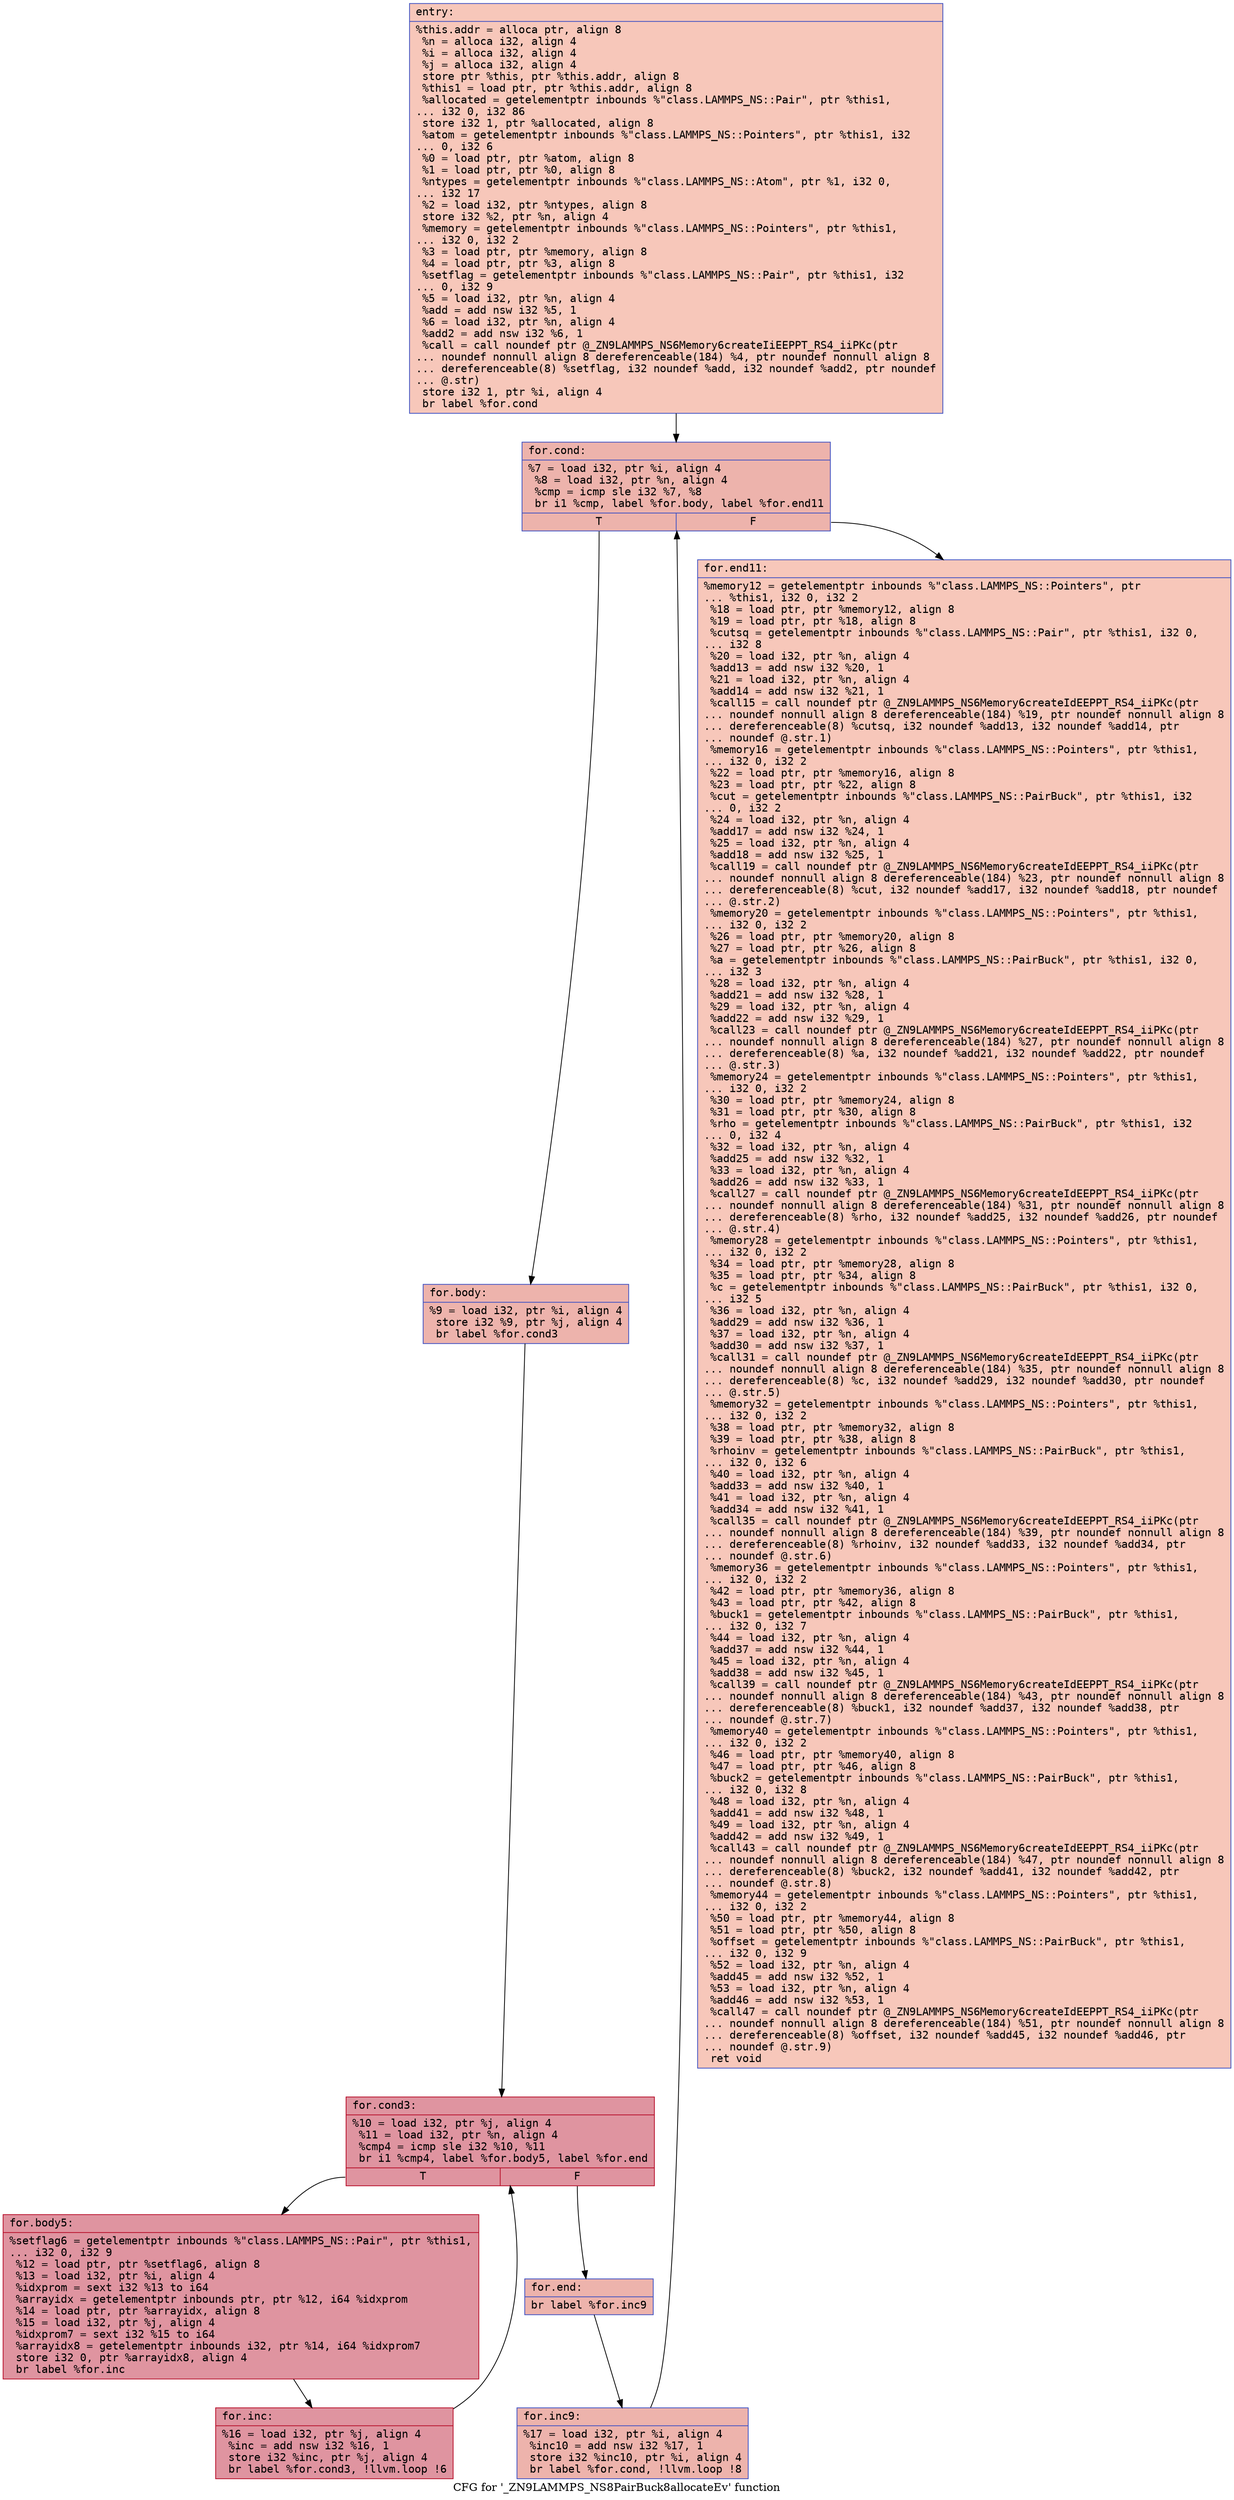 digraph "CFG for '_ZN9LAMMPS_NS8PairBuck8allocateEv' function" {
	label="CFG for '_ZN9LAMMPS_NS8PairBuck8allocateEv' function";

	Node0x5564f35e5580 [shape=record,color="#3d50c3ff", style=filled, fillcolor="#ec7f6370" fontname="Courier",label="{entry:\l|  %this.addr = alloca ptr, align 8\l  %n = alloca i32, align 4\l  %i = alloca i32, align 4\l  %j = alloca i32, align 4\l  store ptr %this, ptr %this.addr, align 8\l  %this1 = load ptr, ptr %this.addr, align 8\l  %allocated = getelementptr inbounds %\"class.LAMMPS_NS::Pair\", ptr %this1,\l... i32 0, i32 86\l  store i32 1, ptr %allocated, align 8\l  %atom = getelementptr inbounds %\"class.LAMMPS_NS::Pointers\", ptr %this1, i32\l... 0, i32 6\l  %0 = load ptr, ptr %atom, align 8\l  %1 = load ptr, ptr %0, align 8\l  %ntypes = getelementptr inbounds %\"class.LAMMPS_NS::Atom\", ptr %1, i32 0,\l... i32 17\l  %2 = load i32, ptr %ntypes, align 8\l  store i32 %2, ptr %n, align 4\l  %memory = getelementptr inbounds %\"class.LAMMPS_NS::Pointers\", ptr %this1,\l... i32 0, i32 2\l  %3 = load ptr, ptr %memory, align 8\l  %4 = load ptr, ptr %3, align 8\l  %setflag = getelementptr inbounds %\"class.LAMMPS_NS::Pair\", ptr %this1, i32\l... 0, i32 9\l  %5 = load i32, ptr %n, align 4\l  %add = add nsw i32 %5, 1\l  %6 = load i32, ptr %n, align 4\l  %add2 = add nsw i32 %6, 1\l  %call = call noundef ptr @_ZN9LAMMPS_NS6Memory6createIiEEPPT_RS4_iiPKc(ptr\l... noundef nonnull align 8 dereferenceable(184) %4, ptr noundef nonnull align 8\l... dereferenceable(8) %setflag, i32 noundef %add, i32 noundef %add2, ptr noundef\l... @.str)\l  store i32 1, ptr %i, align 4\l  br label %for.cond\l}"];
	Node0x5564f35e5580 -> Node0x5564f35e64d0[tooltip="entry -> for.cond\nProbability 100.00%" ];
	Node0x5564f35e64d0 [shape=record,color="#3d50c3ff", style=filled, fillcolor="#d6524470" fontname="Courier",label="{for.cond:\l|  %7 = load i32, ptr %i, align 4\l  %8 = load i32, ptr %n, align 4\l  %cmp = icmp sle i32 %7, %8\l  br i1 %cmp, label %for.body, label %for.end11\l|{<s0>T|<s1>F}}"];
	Node0x5564f35e64d0:s0 -> Node0x5564f35e6720[tooltip="for.cond -> for.body\nProbability 96.88%" ];
	Node0x5564f35e64d0:s1 -> Node0x5564f35e67a0[tooltip="for.cond -> for.end11\nProbability 3.12%" ];
	Node0x5564f35e6720 [shape=record,color="#3d50c3ff", style=filled, fillcolor="#d6524470" fontname="Courier",label="{for.body:\l|  %9 = load i32, ptr %i, align 4\l  store i32 %9, ptr %j, align 4\l  br label %for.cond3\l}"];
	Node0x5564f35e6720 -> Node0x5564f35e69f0[tooltip="for.body -> for.cond3\nProbability 100.00%" ];
	Node0x5564f35e69f0 [shape=record,color="#b70d28ff", style=filled, fillcolor="#b70d2870" fontname="Courier",label="{for.cond3:\l|  %10 = load i32, ptr %j, align 4\l  %11 = load i32, ptr %n, align 4\l  %cmp4 = icmp sle i32 %10, %11\l  br i1 %cmp4, label %for.body5, label %for.end\l|{<s0>T|<s1>F}}"];
	Node0x5564f35e69f0:s0 -> Node0x5564f35e6c90[tooltip="for.cond3 -> for.body5\nProbability 96.88%" ];
	Node0x5564f35e69f0:s1 -> Node0x5564f35e6d10[tooltip="for.cond3 -> for.end\nProbability 3.12%" ];
	Node0x5564f35e6c90 [shape=record,color="#b70d28ff", style=filled, fillcolor="#b70d2870" fontname="Courier",label="{for.body5:\l|  %setflag6 = getelementptr inbounds %\"class.LAMMPS_NS::Pair\", ptr %this1,\l... i32 0, i32 9\l  %12 = load ptr, ptr %setflag6, align 8\l  %13 = load i32, ptr %i, align 4\l  %idxprom = sext i32 %13 to i64\l  %arrayidx = getelementptr inbounds ptr, ptr %12, i64 %idxprom\l  %14 = load ptr, ptr %arrayidx, align 8\l  %15 = load i32, ptr %j, align 4\l  %idxprom7 = sext i32 %15 to i64\l  %arrayidx8 = getelementptr inbounds i32, ptr %14, i64 %idxprom7\l  store i32 0, ptr %arrayidx8, align 4\l  br label %for.inc\l}"];
	Node0x5564f35e6c90 -> Node0x5564f35d21e0[tooltip="for.body5 -> for.inc\nProbability 100.00%" ];
	Node0x5564f35d21e0 [shape=record,color="#b70d28ff", style=filled, fillcolor="#b70d2870" fontname="Courier",label="{for.inc:\l|  %16 = load i32, ptr %j, align 4\l  %inc = add nsw i32 %16, 1\l  store i32 %inc, ptr %j, align 4\l  br label %for.cond3, !llvm.loop !6\l}"];
	Node0x5564f35d21e0 -> Node0x5564f35e69f0[tooltip="for.inc -> for.cond3\nProbability 100.00%" ];
	Node0x5564f35e6d10 [shape=record,color="#3d50c3ff", style=filled, fillcolor="#d6524470" fontname="Courier",label="{for.end:\l|  br label %for.inc9\l}"];
	Node0x5564f35e6d10 -> Node0x5564f35d2610[tooltip="for.end -> for.inc9\nProbability 100.00%" ];
	Node0x5564f35d2610 [shape=record,color="#3d50c3ff", style=filled, fillcolor="#d6524470" fontname="Courier",label="{for.inc9:\l|  %17 = load i32, ptr %i, align 4\l  %inc10 = add nsw i32 %17, 1\l  store i32 %inc10, ptr %i, align 4\l  br label %for.cond, !llvm.loop !8\l}"];
	Node0x5564f35d2610 -> Node0x5564f35e64d0[tooltip="for.inc9 -> for.cond\nProbability 100.00%" ];
	Node0x5564f35e67a0 [shape=record,color="#3d50c3ff", style=filled, fillcolor="#ec7f6370" fontname="Courier",label="{for.end11:\l|  %memory12 = getelementptr inbounds %\"class.LAMMPS_NS::Pointers\", ptr\l... %this1, i32 0, i32 2\l  %18 = load ptr, ptr %memory12, align 8\l  %19 = load ptr, ptr %18, align 8\l  %cutsq = getelementptr inbounds %\"class.LAMMPS_NS::Pair\", ptr %this1, i32 0,\l... i32 8\l  %20 = load i32, ptr %n, align 4\l  %add13 = add nsw i32 %20, 1\l  %21 = load i32, ptr %n, align 4\l  %add14 = add nsw i32 %21, 1\l  %call15 = call noundef ptr @_ZN9LAMMPS_NS6Memory6createIdEEPPT_RS4_iiPKc(ptr\l... noundef nonnull align 8 dereferenceable(184) %19, ptr noundef nonnull align 8\l... dereferenceable(8) %cutsq, i32 noundef %add13, i32 noundef %add14, ptr\l... noundef @.str.1)\l  %memory16 = getelementptr inbounds %\"class.LAMMPS_NS::Pointers\", ptr %this1,\l... i32 0, i32 2\l  %22 = load ptr, ptr %memory16, align 8\l  %23 = load ptr, ptr %22, align 8\l  %cut = getelementptr inbounds %\"class.LAMMPS_NS::PairBuck\", ptr %this1, i32\l... 0, i32 2\l  %24 = load i32, ptr %n, align 4\l  %add17 = add nsw i32 %24, 1\l  %25 = load i32, ptr %n, align 4\l  %add18 = add nsw i32 %25, 1\l  %call19 = call noundef ptr @_ZN9LAMMPS_NS6Memory6createIdEEPPT_RS4_iiPKc(ptr\l... noundef nonnull align 8 dereferenceable(184) %23, ptr noundef nonnull align 8\l... dereferenceable(8) %cut, i32 noundef %add17, i32 noundef %add18, ptr noundef\l... @.str.2)\l  %memory20 = getelementptr inbounds %\"class.LAMMPS_NS::Pointers\", ptr %this1,\l... i32 0, i32 2\l  %26 = load ptr, ptr %memory20, align 8\l  %27 = load ptr, ptr %26, align 8\l  %a = getelementptr inbounds %\"class.LAMMPS_NS::PairBuck\", ptr %this1, i32 0,\l... i32 3\l  %28 = load i32, ptr %n, align 4\l  %add21 = add nsw i32 %28, 1\l  %29 = load i32, ptr %n, align 4\l  %add22 = add nsw i32 %29, 1\l  %call23 = call noundef ptr @_ZN9LAMMPS_NS6Memory6createIdEEPPT_RS4_iiPKc(ptr\l... noundef nonnull align 8 dereferenceable(184) %27, ptr noundef nonnull align 8\l... dereferenceable(8) %a, i32 noundef %add21, i32 noundef %add22, ptr noundef\l... @.str.3)\l  %memory24 = getelementptr inbounds %\"class.LAMMPS_NS::Pointers\", ptr %this1,\l... i32 0, i32 2\l  %30 = load ptr, ptr %memory24, align 8\l  %31 = load ptr, ptr %30, align 8\l  %rho = getelementptr inbounds %\"class.LAMMPS_NS::PairBuck\", ptr %this1, i32\l... 0, i32 4\l  %32 = load i32, ptr %n, align 4\l  %add25 = add nsw i32 %32, 1\l  %33 = load i32, ptr %n, align 4\l  %add26 = add nsw i32 %33, 1\l  %call27 = call noundef ptr @_ZN9LAMMPS_NS6Memory6createIdEEPPT_RS4_iiPKc(ptr\l... noundef nonnull align 8 dereferenceable(184) %31, ptr noundef nonnull align 8\l... dereferenceable(8) %rho, i32 noundef %add25, i32 noundef %add26, ptr noundef\l... @.str.4)\l  %memory28 = getelementptr inbounds %\"class.LAMMPS_NS::Pointers\", ptr %this1,\l... i32 0, i32 2\l  %34 = load ptr, ptr %memory28, align 8\l  %35 = load ptr, ptr %34, align 8\l  %c = getelementptr inbounds %\"class.LAMMPS_NS::PairBuck\", ptr %this1, i32 0,\l... i32 5\l  %36 = load i32, ptr %n, align 4\l  %add29 = add nsw i32 %36, 1\l  %37 = load i32, ptr %n, align 4\l  %add30 = add nsw i32 %37, 1\l  %call31 = call noundef ptr @_ZN9LAMMPS_NS6Memory6createIdEEPPT_RS4_iiPKc(ptr\l... noundef nonnull align 8 dereferenceable(184) %35, ptr noundef nonnull align 8\l... dereferenceable(8) %c, i32 noundef %add29, i32 noundef %add30, ptr noundef\l... @.str.5)\l  %memory32 = getelementptr inbounds %\"class.LAMMPS_NS::Pointers\", ptr %this1,\l... i32 0, i32 2\l  %38 = load ptr, ptr %memory32, align 8\l  %39 = load ptr, ptr %38, align 8\l  %rhoinv = getelementptr inbounds %\"class.LAMMPS_NS::PairBuck\", ptr %this1,\l... i32 0, i32 6\l  %40 = load i32, ptr %n, align 4\l  %add33 = add nsw i32 %40, 1\l  %41 = load i32, ptr %n, align 4\l  %add34 = add nsw i32 %41, 1\l  %call35 = call noundef ptr @_ZN9LAMMPS_NS6Memory6createIdEEPPT_RS4_iiPKc(ptr\l... noundef nonnull align 8 dereferenceable(184) %39, ptr noundef nonnull align 8\l... dereferenceable(8) %rhoinv, i32 noundef %add33, i32 noundef %add34, ptr\l... noundef @.str.6)\l  %memory36 = getelementptr inbounds %\"class.LAMMPS_NS::Pointers\", ptr %this1,\l... i32 0, i32 2\l  %42 = load ptr, ptr %memory36, align 8\l  %43 = load ptr, ptr %42, align 8\l  %buck1 = getelementptr inbounds %\"class.LAMMPS_NS::PairBuck\", ptr %this1,\l... i32 0, i32 7\l  %44 = load i32, ptr %n, align 4\l  %add37 = add nsw i32 %44, 1\l  %45 = load i32, ptr %n, align 4\l  %add38 = add nsw i32 %45, 1\l  %call39 = call noundef ptr @_ZN9LAMMPS_NS6Memory6createIdEEPPT_RS4_iiPKc(ptr\l... noundef nonnull align 8 dereferenceable(184) %43, ptr noundef nonnull align 8\l... dereferenceable(8) %buck1, i32 noundef %add37, i32 noundef %add38, ptr\l... noundef @.str.7)\l  %memory40 = getelementptr inbounds %\"class.LAMMPS_NS::Pointers\", ptr %this1,\l... i32 0, i32 2\l  %46 = load ptr, ptr %memory40, align 8\l  %47 = load ptr, ptr %46, align 8\l  %buck2 = getelementptr inbounds %\"class.LAMMPS_NS::PairBuck\", ptr %this1,\l... i32 0, i32 8\l  %48 = load i32, ptr %n, align 4\l  %add41 = add nsw i32 %48, 1\l  %49 = load i32, ptr %n, align 4\l  %add42 = add nsw i32 %49, 1\l  %call43 = call noundef ptr @_ZN9LAMMPS_NS6Memory6createIdEEPPT_RS4_iiPKc(ptr\l... noundef nonnull align 8 dereferenceable(184) %47, ptr noundef nonnull align 8\l... dereferenceable(8) %buck2, i32 noundef %add41, i32 noundef %add42, ptr\l... noundef @.str.8)\l  %memory44 = getelementptr inbounds %\"class.LAMMPS_NS::Pointers\", ptr %this1,\l... i32 0, i32 2\l  %50 = load ptr, ptr %memory44, align 8\l  %51 = load ptr, ptr %50, align 8\l  %offset = getelementptr inbounds %\"class.LAMMPS_NS::PairBuck\", ptr %this1,\l... i32 0, i32 9\l  %52 = load i32, ptr %n, align 4\l  %add45 = add nsw i32 %52, 1\l  %53 = load i32, ptr %n, align 4\l  %add46 = add nsw i32 %53, 1\l  %call47 = call noundef ptr @_ZN9LAMMPS_NS6Memory6createIdEEPPT_RS4_iiPKc(ptr\l... noundef nonnull align 8 dereferenceable(184) %51, ptr noundef nonnull align 8\l... dereferenceable(8) %offset, i32 noundef %add45, i32 noundef %add46, ptr\l... noundef @.str.9)\l  ret void\l}"];
}
